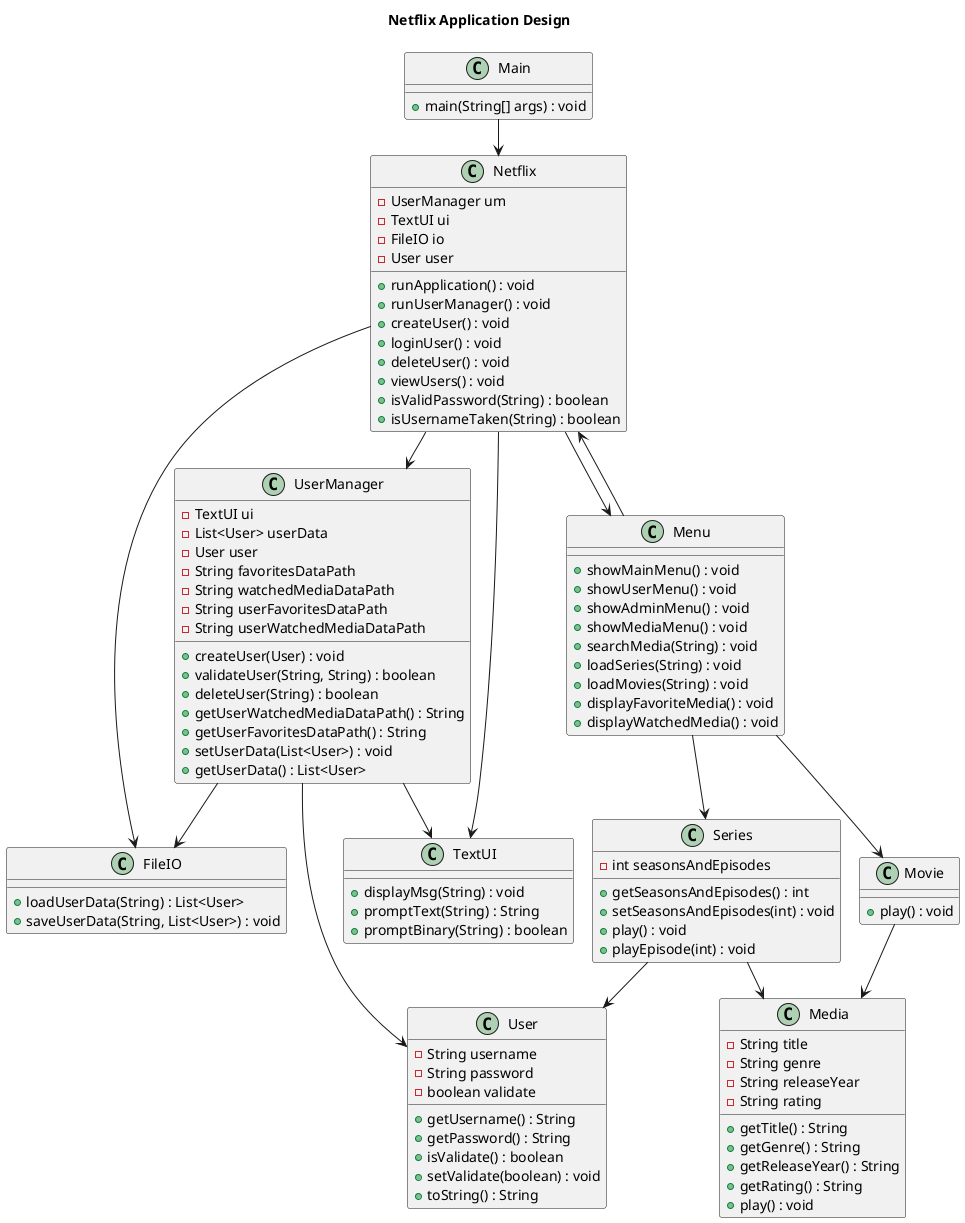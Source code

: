 @startuml
!pragma layout smetana
title Netflix Application Design

class Main {
  +main(String[] args) : void
}

class Netflix {
  -UserManager um
  -TextUI ui
  -FileIO io
  -User user
  +runApplication() : void
  +runUserManager() : void
  +createUser() : void
  +loginUser() : void
  +deleteUser() : void
  +viewUsers() : void
  +isValidPassword(String) : boolean
  +isUsernameTaken(String) : boolean
}

class UserManager {
  -TextUI ui
  -List<User> userData
  -User user
  -String favoritesDataPath
  -String watchedMediaDataPath
  -String userFavoritesDataPath
  -String userWatchedMediaDataPath
  +createUser(User) : void
  +validateUser(String, String) : boolean
  +deleteUser(String) : boolean
  +getUserWatchedMediaDataPath() : String
  +getUserFavoritesDataPath() : String
  +setUserData(List<User>) : void
  +getUserData() : List<User>
}

class User {
  -String username
  -String password
  -boolean validate
  +getUsername() : String
  +getPassword() : String
  +isValidate() : boolean
  +setValidate(boolean) : void
  +toString() : String
}

class Media {
  -String title
  -String genre
  -String releaseYear
  -String rating
  +getTitle() : String
  +getGenre() : String
  +getReleaseYear() : String
  +getRating() : String
  +play() : void
}

class Movie {
  +play() : void
}

class Series {
  -int seasonsAndEpisodes
  +getSeasonsAndEpisodes() : int
  +setSeasonsAndEpisodes(int) : void
  +play() : void
  +playEpisode(int) : void
}

class FileIO {
  +loadUserData(String) : List<User>
  +saveUserData(String, List<User>) : void
}

class TextUI {
  +displayMsg(String) : void
  +promptText(String) : String
  +promptBinary(String) : boolean
}

class Menu {
  +showMainMenu() : void
  +showUserMenu() : void
  +showAdminMenu() : void
  +showMediaMenu() : void
  +searchMedia(String) : void
  +loadSeries(String) : void
  +loadMovies(String) : void
  +displayFavoriteMedia() : void
  +displayWatchedMedia() : void
}

Main -down-> Netflix
Netflix -down-> UserManager
Netflix -down-> FileIO
Netflix -down-> TextUI
Netflix -down-> Menu
UserManager -down-> User
UserManager -down-> FileIO
UserManager -down-> TextUI
Movie -down-> Media
Series -down-> Media
Series -down-> User
Menu -down-> Netflix
Menu -down-> Series
Menu -down-> Movie

@enduml